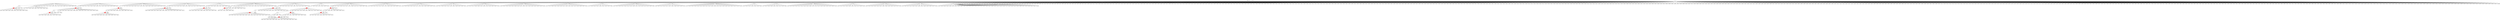 digraph g {
	"63" -> "64";
	"64" [color=indianred1, style=filled, label="44"];
	"62" -> "63";
	"63" [label="40"];
	"62" -> "65";
	"65" [label="48"];
	"57" -> "58";
	"58" [color=indianred1, style=filled, label="8"];
	"56" -> "57";
	"57" [label="26"];
	"56" -> "59";
	"59" [label="9"];
	"55" -> "56";
	"56" [color=indianred1, style=filled, label="34"];
	"54" -> "55";
	"55" [label="8"];
	"49" -> "50";
	"50" [color=indianred1, style=filled, label="2"];
	"48" -> "49";
	"49" [label="38"];
	"47" -> "48";
	"48" [color=indianred1, style=filled, label="36"];
	"46" -> "47";
	"47" [label="2"];
	"46" -> "51";
	"51" [label="10"];
	"41" -> "42";
	"42" [color=indianred1, style=filled, label="21"];
	"40" -> "41";
	"41" [label="27"];
	"34" -> "35";
	"35" [color=indianred1, style=filled, label="19"];
	"33" -> "34";
	"34" [label="33"];
	"29" -> "30";
	"30" [color=indianred1, style=filled, label="11"];
	"28" -> "29";
	"29" [label="46"];
	"28" -> "31";
	"31" [label="31"];
	"28" -> "32";
	"32" [label="5"];
	"26" -> "27";
	"27" [color=indianred1, style=filled, label="14"];
	"25" -> "26";
	"26" [label="28"];
	"24" -> "25";
	"25" [color=indianred1, style=filled, label="16"];
	"23" -> "24";
	"24" [label="14"];
	"20" -> "21";
	"21" [label="6"];
	"18" -> "19";
	"19" [color=indianred1, style=filled, label="18"];
	"17" -> "18";
	"18" [label="30"];
	"16" -> "17";
	"17" [color=indianred1, style=filled, label="20"];
	"16" -> "20";
	"20" [label="49"];
	"15" -> "16";
	"16" [label="18"];
	"14" -> "15";
	"15" [color=indianred1, style=filled, label="32"];
	"13" -> "14";
	"14" [label="20"];
	"11" -> "12";
	"12" [color=indianred1, style=filled, label="24"];
	"10" -> "11";
	"11" [label="22"];
	"9" -> "10";
	"10" [color=indianred1, style=filled, label="47"];
	"8" -> "9";
	"9" [label="24"];
	"0" -> "1";
	"1" [label="37"];
	"0" -> "2";
	"2" [label="15"];
	"0" -> "3";
	"3" [label="4"];
	"0" -> "4";
	"4" [label="50"];
	"0" -> "5";
	"5" [label="13"];
	"0" -> "6";
	"6" [label="45"];
	"0" -> "7";
	"7" [label="25"];
	"0" -> "8";
	"8" [label="47"];
	"0" -> "13";
	"13" [label="32"];
	"0" -> "22";
	"22" [label="42"];
	"0" -> "23";
	"23" [label="16"];
	"0" -> "28";
	"28" [label="11"];
	"0" -> "33";
	"33" [label="19"];
	"0" -> "36";
	"36" [label="1"];
	"0" -> "37";
	"37" [label="43"];
	"0" -> "38";
	"38" [label="29"];
	"0" -> "39";
	"39" [label="41"];
	"0" -> "40";
	"40" [label="21"];
	"0" -> "43";
	"43" [label="3"];
	"0" -> "44";
	"44" [label="35"];
	"0" -> "45";
	"45" [label="17"];
	"0" -> "46";
	"46" [label="36"];
	"0" -> "52";
	"52" [label="7"];
	"0" -> "53";
	"53" [label="39"];
	"0" -> "54";
	"54" [label="34"];
	"0" -> "60";
	"60" [label="12"];
	"0" -> "61";
	"61" [label="23"];
	"0" -> "62";
	"62" [label="44"];
	"0" [label="germline"];
	"0" -> "cell1";
	"cell1" [shape=box];
	"0" -> "cell2";
	"cell2" [shape=box];
	"4" -> "cell3";
	"cell3" [shape=box];
	"39" -> "cell4";
	"cell4" [shape=box];
	"60" -> "cell5";
	"cell5" [shape=box];
	"0" -> "cell6";
	"cell6" [shape=box];
	"61" -> "cell7";
	"cell7" [shape=box];
	"0" -> "cell8";
	"cell8" [shape=box];
	"12" -> "cell9";
	"cell9" [shape=box];
	"52" -> "cell10";
	"cell10" [shape=box];
	"0" -> "cell11";
	"cell11" [shape=box];
	"0" -> "cell12";
	"cell12" [shape=box];
	"0" -> "cell13";
	"cell13" [shape=box];
	"0" -> "cell14";
	"cell14" [shape=box];
	"28" -> "cell15";
	"cell15" [shape=box];
	"0" -> "cell16";
	"cell16" [shape=box];
	"46" -> "cell17";
	"cell17" [shape=box];
	"0" -> "cell18";
	"cell18" [shape=box];
	"43" -> "cell19";
	"cell19" [shape=box];
	"55" -> "cell20";
	"cell20" [shape=box];
	"48" -> "cell21";
	"cell21" [shape=box];
	"0" -> "cell22";
	"cell22" [shape=box];
	"0" -> "cell23";
	"cell23" [shape=box];
	"0" -> "cell24";
	"cell24" [shape=box];
	"0" -> "cell25";
	"cell25" [shape=box];
	"0" -> "cell26";
	"cell26" [shape=box];
	"37" -> "cell27";
	"cell27" [shape=box];
	"62" -> "cell28";
	"cell28" [shape=box];
	"46" -> "cell29";
	"cell29" [shape=box];
	"0" -> "cell30";
	"cell30" [shape=box];
	"17" -> "cell31";
	"cell31" [shape=box];
	"25" -> "cell32";
	"cell32" [shape=box];
	"0" -> "cell33";
	"cell33" [shape=box];
	"27" -> "cell34";
	"cell34" [shape=box];
	"62" -> "cell35";
	"cell35" [shape=box];
	"40" -> "cell36";
	"cell36" [shape=box];
	"22" -> "cell37";
	"cell37" [shape=box];
	"45" -> "cell38";
	"cell38" [shape=box];
	"64" -> "cell39";
	"cell39" [shape=box];
	"0" -> "cell40";
	"cell40" [shape=box];
	"0" -> "cell41";
	"cell41" [shape=box];
	"0" -> "cell42";
	"cell42" [shape=box];
	"43" -> "cell43";
	"cell43" [shape=box];
	"0" -> "cell44";
	"cell44" [shape=box];
	"0" -> "cell45";
	"cell45" [shape=box];
	"0" -> "cell46";
	"cell46" [shape=box];
	"0" -> "cell47";
	"cell47" [shape=box];
	"52" -> "cell48";
	"cell48" [shape=box];
	"0" -> "cell49";
	"cell49" [shape=box];
	"17" -> "cell50";
	"cell50" [shape=box];
	"56" -> "cell51";
	"cell51" [shape=box];
	"0" -> "cell52";
	"cell52" [shape=box];
	"56" -> "cell53";
	"cell53" [shape=box];
	"0" -> "cell54";
	"cell54" [shape=box];
	"50" -> "cell55";
	"cell55" [shape=box];
	"36" -> "cell56";
	"cell56" [shape=box];
	"52" -> "cell57";
	"cell57" [shape=box];
	"0" -> "cell58";
	"cell58" [shape=box];
	"8" -> "cell59";
	"cell59" [shape=box];
	"0" -> "cell60";
	"cell60" [shape=box];
	"0" -> "cell61";
	"cell61" [shape=box];
	"53" -> "cell62";
	"cell62" [shape=box];
	"13" -> "cell63";
	"cell63" [shape=box];
	"3" -> "cell64";
	"cell64" [shape=box];
	"0" -> "cell65";
	"cell65" [shape=box];
	"0" -> "cell66";
	"cell66" [shape=box];
	"12" -> "cell67";
	"cell67" [shape=box];
	"0" -> "cell68";
	"cell68" [shape=box];
	"23" -> "cell69";
	"cell69" [shape=box];
	"8" -> "cell70";
	"cell70" [shape=box];
	"0" -> "cell71";
	"cell71" [shape=box];
	"65" -> "cell72";
	"cell72" [shape=box];
	"1" -> "cell73";
	"cell73" [shape=box];
	"0" -> "cell74";
	"cell74" [shape=box];
	"60" -> "cell75";
	"cell75" [shape=box];
	"0" -> "cell76";
	"cell76" [shape=box];
	"7" -> "cell77";
	"cell77" [shape=box];
	"0" -> "cell78";
	"cell78" [shape=box];
	"44" -> "cell79";
	"cell79" [shape=box];
	"0" -> "cell80";
	"cell80" [shape=box];
	"12" -> "cell81";
	"cell81" [shape=box];
	"15" -> "cell82";
	"cell82" [shape=box];
	"27" -> "cell83";
	"cell83" [shape=box];
	"0" -> "cell84";
	"cell84" [shape=box];
	"0" -> "cell85";
	"cell85" [shape=box];
	"30" -> "cell86";
	"cell86" [shape=box];
	"0" -> "cell87";
	"cell87" [shape=box];
	"54" -> "cell88";
	"cell88" [shape=box];
	"0" -> "cell89";
	"cell89" [shape=box];
	"0" -> "cell90";
	"cell90" [shape=box];
	"0" -> "cell91";
	"cell91" [shape=box];
	"0" -> "cell92";
	"cell92" [shape=box];
	"0" -> "cell93";
	"cell93" [shape=box];
	"0" -> "cell94";
	"cell94" [shape=box];
	"0" -> "cell95";
	"cell95" [shape=box];
	"0" -> "cell96";
	"cell96" [shape=box];
	"0" -> "cell97";
	"cell97" [shape=box];
	"36" -> "cell98";
	"cell98" [shape=box];
	"19" -> "cell99";
	"cell99" [shape=box];
	"32" -> "cell100";
	"cell100" [shape=box];
	"0" -> "cell101";
	"cell101" [shape=box];
	"58" -> "cell102";
	"cell102" [shape=box];
	"39" -> "cell103";
	"cell103" [shape=box];
	"56" -> "cell104";
	"cell104" [shape=box];
	"38" -> "cell105";
	"cell105" [shape=box];
	"13" -> "cell106";
	"cell106" [shape=box];
	"40" -> "cell107";
	"cell107" [shape=box];
	"54" -> "cell108";
	"cell108" [shape=box];
	"0" -> "cell109";
	"cell109" [shape=box];
	"0" -> "cell110";
	"cell110" [shape=box];
	"3" -> "cell111";
	"cell111" [shape=box];
	"59" -> "cell112";
	"cell112" [shape=box];
	"6" -> "cell113";
	"cell113" [shape=box];
	"36" -> "cell114";
	"cell114" [shape=box];
	"62" -> "cell115";
	"cell115" [shape=box];
	"2" -> "cell116";
	"cell116" [shape=box];
	"0" -> "cell117";
	"cell117" [shape=box];
	"0" -> "cell118";
	"cell118" [shape=box];
	"25" -> "cell119";
	"cell119" [shape=box];
	"0" -> "cell120";
	"cell120" [shape=box];
	"0" -> "cell121";
	"cell121" [shape=box];
	"0" -> "cell122";
	"cell122" [shape=box];
	"4" -> "cell123";
	"cell123" [shape=box];
	"52" -> "cell124";
	"cell124" [shape=box];
	"0" -> "cell125";
	"cell125" [shape=box];
	"0" -> "cell126";
	"cell126" [shape=box];
	"0" -> "cell127";
	"cell127" [shape=box];
	"43" -> "cell128";
	"cell128" [shape=box];
	"27" -> "cell129";
	"cell129" [shape=box];
	"0" -> "cell130";
	"cell130" [shape=box];
	"35" -> "cell131";
	"cell131" [shape=box];
	"0" -> "cell132";
	"cell132" [shape=box];
	"61" -> "cell133";
	"cell133" [shape=box];
	"0" -> "cell134";
	"cell134" [shape=box];
	"0" -> "cell135";
	"cell135" [shape=box];
	"0" -> "cell136";
	"cell136" [shape=box];
	"0" -> "cell137";
	"cell137" [shape=box];
	"0" -> "cell138";
	"cell138" [shape=box];
	"37" -> "cell139";
	"cell139" [shape=box];
	"27" -> "cell140";
	"cell140" [shape=box];
	"4" -> "cell141";
	"cell141" [shape=box];
	"55" -> "cell142";
	"cell142" [shape=box];
	"65" -> "cell143";
	"cell143" [shape=box];
	"44" -> "cell144";
	"cell144" [shape=box];
	"31" -> "cell145";
	"cell145" [shape=box];
	"0" -> "cell146";
	"cell146" [shape=box];
	"0" -> "cell147";
	"cell147" [shape=box];
	"43" -> "cell148";
	"cell148" [shape=box];
	"0" -> "cell149";
	"cell149" [shape=box];
	"50" -> "cell150";
	"cell150" [shape=box];
	"0" -> "cell151";
	"cell151" [shape=box];
	"35" -> "cell152";
	"cell152" [shape=box];
	"0" -> "cell153";
	"cell153" [shape=box];
	"0" -> "cell154";
	"cell154" [shape=box];
	"29" -> "cell155";
	"cell155" [shape=box];
	"1" -> "cell156";
	"cell156" [shape=box];
	"30" -> "cell157";
	"cell157" [shape=box];
	"46" -> "cell158";
	"cell158" [shape=box];
	"0" -> "cell159";
	"cell159" [shape=box];
	"0" -> "cell160";
	"cell160" [shape=box];
	"1" -> "cell161";
	"cell161" [shape=box];
	"0" -> "cell162";
	"cell162" [shape=box];
	"0" -> "cell163";
	"cell163" [shape=box];
	"45" -> "cell164";
	"cell164" [shape=box];
	"28" -> "cell165";
	"cell165" [shape=box];
	"0" -> "cell166";
	"cell166" [shape=box];
	"0" -> "cell167";
	"cell167" [shape=box];
	"0" -> "cell168";
	"cell168" [shape=box];
	"7" -> "cell169";
	"cell169" [shape=box];
	"0" -> "cell170";
	"cell170" [shape=box];
	"0" -> "cell171";
	"cell171" [shape=box];
	"0" -> "cell172";
	"cell172" [shape=box];
	"40" -> "cell173";
	"cell173" [shape=box];
	"0" -> "cell174";
	"cell174" [shape=box];
	"0" -> "cell175";
	"cell175" [shape=box];
	"0" -> "cell176";
	"cell176" [shape=box];
	"54" -> "cell177";
	"cell177" [shape=box];
	"6" -> "cell178";
	"cell178" [shape=box];
	"0" -> "cell179";
	"cell179" [shape=box];
	"36" -> "cell180";
	"cell180" [shape=box];
	"0" -> "cell181";
	"cell181" [shape=box];
	"0" -> "cell182";
	"cell182" [shape=box];
	"42" -> "cell183";
	"cell183" [shape=box];
	"22" -> "cell184";
	"cell184" [shape=box];
	"0" -> "cell185";
	"cell185" [shape=box];
	"15" -> "cell186";
	"cell186" [shape=box];
	"26" -> "cell187";
	"cell187" [shape=box];
	"2" -> "cell188";
	"cell188" [shape=box];
	"0" -> "cell189";
	"cell189" [shape=box];
	"0" -> "cell190";
	"cell190" [shape=box];
	"12" -> "cell191";
	"cell191" [shape=box];
	"37" -> "cell192";
	"cell192" [shape=box];
	"7" -> "cell193";
	"cell193" [shape=box];
	"0" -> "cell194";
	"cell194" [shape=box];
	"59" -> "cell195";
	"cell195" [shape=box];
	"0" -> "cell196";
	"cell196" [shape=box];
	"0" -> "cell197";
	"cell197" [shape=box];
	"37" -> "cell198";
	"cell198" [shape=box];
	"0" -> "cell199";
	"cell199" [shape=box];
	"0" -> "cell200";
	"cell200" [shape=box];
	"0" -> "cell201";
	"cell201" [shape=box];
	"44" -> "cell202";
	"cell202" [shape=box];
	"10" -> "cell203";
	"cell203" [shape=box];
	"38" -> "cell204";
	"cell204" [shape=box];
	"0" -> "cell205";
	"cell205" [shape=box];
	"0" -> "cell206";
	"cell206" [shape=box];
	"62" -> "cell207";
	"cell207" [shape=box];
	"37" -> "cell208";
	"cell208" [shape=box];
	"0" -> "cell209";
	"cell209" [shape=box];
	"5" -> "cell210";
	"cell210" [shape=box];
	"0" -> "cell211";
	"cell211" [shape=box];
	"0" -> "cell212";
	"cell212" [shape=box];
	"0" -> "cell213";
	"cell213" [shape=box];
	"0" -> "cell214";
	"cell214" [shape=box];
	"0" -> "cell215";
	"cell215" [shape=box];
	"28" -> "cell216";
	"cell216" [shape=box];
	"28" -> "cell217";
	"cell217" [shape=box];
	"0" -> "cell218";
	"cell218" [shape=box];
	"0" -> "cell219";
	"cell219" [shape=box];
	"0" -> "cell220";
	"cell220" [shape=box];
	"0" -> "cell221";
	"cell221" [shape=box];
	"0" -> "cell222";
	"cell222" [shape=box];
	"7" -> "cell223";
	"cell223" [shape=box];
	"35" -> "cell224";
	"cell224" [shape=box];
	"0" -> "cell225";
	"cell225" [shape=box];
	"13" -> "cell226";
	"cell226" [shape=box];
	"0" -> "cell227";
	"cell227" [shape=box];
	"0" -> "cell228";
	"cell228" [shape=box];
	"0" -> "cell229";
	"cell229" [shape=box];
	"0" -> "cell230";
	"cell230" [shape=box];
	"15" -> "cell231";
	"cell231" [shape=box];
	"2" -> "cell232";
	"cell232" [shape=box];
	"0" -> "cell233";
	"cell233" [shape=box];
	"0" -> "cell234";
	"cell234" [shape=box];
	"0" -> "cell235";
	"cell235" [shape=box];
	"22" -> "cell236";
	"cell236" [shape=box];
	"0" -> "cell237";
	"cell237" [shape=box];
	"2" -> "cell238";
	"cell238" [shape=box];
	"0" -> "cell239";
	"cell239" [shape=box];
	"25" -> "cell240";
	"cell240" [shape=box];
	"17" -> "cell241";
	"cell241" [shape=box];
	"64" -> "cell242";
	"cell242" [shape=box];
	"11" -> "cell243";
	"cell243" [shape=box];
	"0" -> "cell244";
	"cell244" [shape=box];
	"0" -> "cell245";
	"cell245" [shape=box];
	"27" -> "cell246";
	"cell246" [shape=box];
	"36" -> "cell247";
	"cell247" [shape=box];
	"0" -> "cell248";
	"cell248" [shape=box];
	"0" -> "cell249";
	"cell249" [shape=box];
	"0" -> "cell250";
	"cell250" [shape=box];
	"54" -> "cell251";
	"cell251" [shape=box];
	"12" -> "cell252";
	"cell252" [shape=box];
	"52" -> "cell253";
	"cell253" [shape=box];
	"45" -> "cell254";
	"cell254" [shape=box];
	"3" -> "cell255";
	"cell255" [shape=box];
	"10" -> "cell256";
	"cell256" [shape=box];
	"0" -> "cell257";
	"cell257" [shape=box];
	"0" -> "cell258";
	"cell258" [shape=box];
	"53" -> "cell259";
	"cell259" [shape=box];
	"0" -> "cell260";
	"cell260" [shape=box];
	"27" -> "cell261";
	"cell261" [shape=box];
	"0" -> "cell262";
	"cell262" [shape=box];
	"39" -> "cell263";
	"cell263" [shape=box];
	"37" -> "cell264";
	"cell264" [shape=box];
	"53" -> "cell265";
	"cell265" [shape=box];
	"65" -> "cell266";
	"cell266" [shape=box];
	"3" -> "cell267";
	"cell267" [shape=box];
	"23" -> "cell268";
	"cell268" [shape=box];
	"4" -> "cell269";
	"cell269" [shape=box];
	"0" -> "cell270";
	"cell270" [shape=box];
	"1" -> "cell271";
	"cell271" [shape=box];
	"0" -> "cell272";
	"cell272" [shape=box];
	"15" -> "cell273";
	"cell273" [shape=box];
	"0" -> "cell274";
	"cell274" [shape=box];
	"43" -> "cell275";
	"cell275" [shape=box];
	"0" -> "cell276";
	"cell276" [shape=box];
	"22" -> "cell277";
	"cell277" [shape=box];
	"25" -> "cell278";
	"cell278" [shape=box];
	"0" -> "cell279";
	"cell279" [shape=box];
	"0" -> "cell280";
	"cell280" [shape=box];
	"5" -> "cell281";
	"cell281" [shape=box];
	"54" -> "cell282";
	"cell282" [shape=box];
	"0" -> "cell283";
	"cell283" [shape=box];
	"25" -> "cell284";
	"cell284" [shape=box];
	"0" -> "cell285";
	"cell285" [shape=box];
	"0" -> "cell286";
	"cell286" [shape=box];
	"19" -> "cell287";
	"cell287" [shape=box];
	"28" -> "cell288";
	"cell288" [shape=box];
	"0" -> "cell289";
	"cell289" [shape=box];
	"5" -> "cell290";
	"cell290" [shape=box];
	"36" -> "cell291";
	"cell291" [shape=box];
	"0" -> "cell292";
	"cell292" [shape=box];
	"60" -> "cell293";
	"cell293" [shape=box];
	"19" -> "cell294";
	"cell294" [shape=box];
	"0" -> "cell295";
	"cell295" [shape=box];
	"5" -> "cell296";
	"cell296" [shape=box];
	"0" -> "cell297";
	"cell297" [shape=box];
	"0" -> "cell298";
	"cell298" [shape=box];
	"0" -> "cell299";
	"cell299" [shape=box];
	"27" -> "cell300";
	"cell300" [shape=box];
	"0" -> "cell301";
	"cell301" [shape=box];
	"0" -> "cell302";
	"cell302" [shape=box];
	"0" -> "cell303";
	"cell303" [shape=box];
	"8" -> "cell304";
	"cell304" [shape=box];
	"0" -> "cell305";
	"cell305" [shape=box];
	"37" -> "cell306";
	"cell306" [shape=box];
	"0" -> "cell307";
	"cell307" [shape=box];
	"0" -> "cell308";
	"cell308" [shape=box];
	"0" -> "cell309";
	"cell309" [shape=box];
	"0" -> "cell310";
	"cell310" [shape=box];
	"0" -> "cell311";
	"cell311" [shape=box];
	"0" -> "cell312";
	"cell312" [shape=box];
	"58" -> "cell313";
	"cell313" [shape=box];
	"0" -> "cell314";
	"cell314" [shape=box];
	"19" -> "cell315";
	"cell315" [shape=box];
	"0" -> "cell316";
	"cell316" [shape=box];
	"62" -> "cell317";
	"cell317" [shape=box];
	"61" -> "cell318";
	"cell318" [shape=box];
	"0" -> "cell319";
	"cell319" [shape=box];
	"5" -> "cell320";
	"cell320" [shape=box];
	"0" -> "cell321";
	"cell321" [shape=box];
	"0" -> "cell322";
	"cell322" [shape=box];
	"0" -> "cell323";
	"cell323" [shape=box];
	"3" -> "cell324";
	"cell324" [shape=box];
	"0" -> "cell325";
	"cell325" [shape=box];
	"0" -> "cell326";
	"cell326" [shape=box];
	"61" -> "cell327";
	"cell327" [shape=box];
	"53" -> "cell328";
	"cell328" [shape=box];
	"0" -> "cell329";
	"cell329" [shape=box];
	"0" -> "cell330";
	"cell330" [shape=box];
	"43" -> "cell331";
	"cell331" [shape=box];
	"52" -> "cell332";
	"cell332" [shape=box];
	"15" -> "cell333";
	"cell333" [shape=box];
	"54" -> "cell334";
	"cell334" [shape=box];
	"0" -> "cell335";
	"cell335" [shape=box];
	"0" -> "cell336";
	"cell336" [shape=box];
	"0" -> "cell337";
	"cell337" [shape=box];
	"0" -> "cell338";
	"cell338" [shape=box];
	"42" -> "cell339";
	"cell339" [shape=box];
	"33" -> "cell340";
	"cell340" [shape=box];
	"0" -> "cell341";
	"cell341" [shape=box];
	"0" -> "cell342";
	"cell342" [shape=box];
	"0" -> "cell343";
	"cell343" [shape=box];
	"41" -> "cell344";
	"cell344" [shape=box];
	"0" -> "cell345";
	"cell345" [shape=box];
	"0" -> "cell346";
	"cell346" [shape=box];
	"0" -> "cell347";
	"cell347" [shape=box];
	"0" -> "cell348";
	"cell348" [shape=box];
	"0" -> "cell349";
	"cell349" [shape=box];
	"33" -> "cell350";
	"cell350" [shape=box];
	"36" -> "cell351";
	"cell351" [shape=box];
	"0" -> "cell352";
	"cell352" [shape=box];
	"53" -> "cell353";
	"cell353" [shape=box];
	"0" -> "cell354";
	"cell354" [shape=box];
	"0" -> "cell355";
	"cell355" [shape=box];
	"0" -> "cell356";
	"cell356" [shape=box];
	"0" -> "cell357";
	"cell357" [shape=box];
	"6" -> "cell358";
	"cell358" [shape=box];
	"64" -> "cell359";
	"cell359" [shape=box];
	"44" -> "cell360";
	"cell360" [shape=box];
	"0" -> "cell361";
	"cell361" [shape=box];
	"17" -> "cell362";
	"cell362" [shape=box];
	"39" -> "cell363";
	"cell363" [shape=box];
	"50" -> "cell364";
	"cell364" [shape=box];
	"44" -> "cell365";
	"cell365" [shape=box];
	"8" -> "cell366";
	"cell366" [shape=box];
	"62" -> "cell367";
	"cell367" [shape=box];
	"19" -> "cell368";
	"cell368" [shape=box];
	"42" -> "cell369";
	"cell369" [shape=box];
	"0" -> "cell370";
	"cell370" [shape=box];
	"0" -> "cell371";
	"cell371" [shape=box];
	"15" -> "cell372";
	"cell372" [shape=box];
	"0" -> "cell373";
	"cell373" [shape=box];
	"37" -> "cell374";
	"cell374" [shape=box];
	"0" -> "cell375";
	"cell375" [shape=box];
	"0" -> "cell376";
	"cell376" [shape=box];
	"0" -> "cell377";
	"cell377" [shape=box];
	"0" -> "cell378";
	"cell378" [shape=box];
	"0" -> "cell379";
	"cell379" [shape=box];
	"0" -> "cell380";
	"cell380" [shape=box];
	"6" -> "cell381";
	"cell381" [shape=box];
	"0" -> "cell382";
	"cell382" [shape=box];
	"54" -> "cell383";
	"cell383" [shape=box];
	"0" -> "cell384";
	"cell384" [shape=box];
	"45" -> "cell385";
	"cell385" [shape=box];
	"6" -> "cell386";
	"cell386" [shape=box];
	"0" -> "cell387";
	"cell387" [shape=box];
	"0" -> "cell388";
	"cell388" [shape=box];
	"6" -> "cell389";
	"cell389" [shape=box];
	"62" -> "cell390";
	"cell390" [shape=box];
	"0" -> "cell391";
	"cell391" [shape=box];
	"0" -> "cell392";
	"cell392" [shape=box];
	"0" -> "cell393";
	"cell393" [shape=box];
	"0" -> "cell394";
	"cell394" [shape=box];
	"0" -> "cell395";
	"cell395" [shape=box];
	"50" -> "cell396";
	"cell396" [shape=box];
	"0" -> "cell397";
	"cell397" [shape=box];
	"0" -> "cell398";
	"cell398" [shape=box];
	"5" -> "cell399";
	"cell399" [shape=box];
	"0" -> "cell400";
	"cell400" [shape=box];
	"35" -> "cell401";
	"cell401" [shape=box];
	"18" -> "cell402";
	"cell402" [shape=box];
	"27" -> "cell403";
	"cell403" [shape=box];
	"37" -> "cell404";
	"cell404" [shape=box];
	"0" -> "cell405";
	"cell405" [shape=box];
	"3" -> "cell406";
	"cell406" [shape=box];
	"0" -> "cell407";
	"cell407" [shape=box];
	"0" -> "cell408";
	"cell408" [shape=box];
	"7" -> "cell409";
	"cell409" [shape=box];
	"0" -> "cell410";
	"cell410" [shape=box];
	"0" -> "cell411";
	"cell411" [shape=box];
	"0" -> "cell412";
	"cell412" [shape=box];
	"38" -> "cell413";
	"cell413" [shape=box];
	"50" -> "cell414";
	"cell414" [shape=box];
	"0" -> "cell415";
	"cell415" [shape=box];
	"0" -> "cell416";
	"cell416" [shape=box];
	"0" -> "cell417";
	"cell417" [shape=box];
	"0" -> "cell418";
	"cell418" [shape=box];
	"0" -> "cell419";
	"cell419" [shape=box];
	"53" -> "cell420";
	"cell420" [shape=box];
	"0" -> "cell421";
	"cell421" [shape=box];
	"0" -> "cell422";
	"cell422" [shape=box];
	"0" -> "cell423";
	"cell423" [shape=box];
	"0" -> "cell424";
	"cell424" [shape=box];
	"0" -> "cell425";
	"cell425" [shape=box];
	"0" -> "cell426";
	"cell426" [shape=box];
	"0" -> "cell427";
	"cell427" [shape=box];
	"0" -> "cell428";
	"cell428" [shape=box];
	"0" -> "cell429";
	"cell429" [shape=box];
	"0" -> "cell430";
	"cell430" [shape=box];
	"0" -> "cell431";
	"cell431" [shape=box];
	"56" -> "cell432";
	"cell432" [shape=box];
	"0" -> "cell433";
	"cell433" [shape=box];
	"22" -> "cell434";
	"cell434" [shape=box];
	"5" -> "cell435";
	"cell435" [shape=box];
	"45" -> "cell436";
	"cell436" [shape=box];
	"28" -> "cell437";
	"cell437" [shape=box];
	"37" -> "cell438";
	"cell438" [shape=box];
	"0" -> "cell439";
	"cell439" [shape=box];
	"16" -> "cell440";
	"cell440" [shape=box];
	"30" -> "cell441";
	"cell441" [shape=box];
	"0" -> "cell442";
	"cell442" [shape=box];
	"0" -> "cell443";
	"cell443" [shape=box];
	"6" -> "cell444";
	"cell444" [shape=box];
	"0" -> "cell445";
	"cell445" [shape=box];
	"8" -> "cell446";
	"cell446" [shape=box];
	"0" -> "cell447";
	"cell447" [shape=box];
	"44" -> "cell448";
	"cell448" [shape=box];
	"43" -> "cell449";
	"cell449" [shape=box];
	"64" -> "cell450";
	"cell450" [shape=box];
	"54" -> "cell451";
	"cell451" [shape=box];
	"20" -> "cell452";
	"cell452" [shape=box];
	"21" -> "cell453";
	"cell453" [shape=box];
	"46" -> "cell454";
	"cell454" [shape=box];
	"0" -> "cell455";
	"cell455" [shape=box];
	"0" -> "cell456";
	"cell456" [shape=box];
	"8" -> "cell457";
	"cell457" [shape=box];
	"0" -> "cell458";
	"cell458" [shape=box];
	"2" -> "cell459";
	"cell459" [shape=box];
	"28" -> "cell460";
	"cell460" [shape=box];
	"62" -> "cell461";
	"cell461" [shape=box];
	"43" -> "cell462";
	"cell462" [shape=box];
	"0" -> "cell463";
	"cell463" [shape=box];
	"7" -> "cell464";
	"cell464" [shape=box];
	"0" -> "cell465";
	"cell465" [shape=box];
	"60" -> "cell466";
	"cell466" [shape=box];
	"42" -> "cell467";
	"cell467" [shape=box];
	"65" -> "cell468";
	"cell468" [shape=box];
	"33" -> "cell469";
	"cell469" [shape=box];
	"1" -> "cell470";
	"cell470" [shape=box];
	"28" -> "cell471";
	"cell471" [shape=box];
	"0" -> "cell472";
	"cell472" [shape=box];
	"22" -> "cell473";
	"cell473" [shape=box];
	"25" -> "cell474";
	"cell474" [shape=box];
	"0" -> "cell475";
	"cell475" [shape=box];
	"11" -> "cell476";
	"cell476" [shape=box];
	"0" -> "cell477";
	"cell477" [shape=box];
	"62" -> "cell478";
	"cell478" [shape=box];
	"0" -> "cell479";
	"cell479" [shape=box];
	"54" -> "cell480";
	"cell480" [shape=box];
	"0" -> "cell481";
	"cell481" [shape=box];
	"25" -> "cell482";
	"cell482" [shape=box];
	"0" -> "cell483";
	"cell483" [shape=box];
	"0" -> "cell484";
	"cell484" [shape=box];
	"6" -> "cell485";
	"cell485" [shape=box];
	"0" -> "cell486";
	"cell486" [shape=box];
	"62" -> "cell487";
	"cell487" [shape=box];
	"0" -> "cell488";
	"cell488" [shape=box];
	"0" -> "cell489";
	"cell489" [shape=box];
	"41" -> "cell490";
	"cell490" [shape=box];
	"0" -> "cell491";
	"cell491" [shape=box];
	"0" -> "cell492";
	"cell492" [shape=box];
	"6" -> "cell493";
	"cell493" [shape=box];
	"0" -> "cell494";
	"cell494" [shape=box];
	"0" -> "cell495";
	"cell495" [shape=box];
	"0" -> "cell496";
	"cell496" [shape=box];
	"0" -> "cell497";
	"cell497" [shape=box];
	"40" -> "cell498";
	"cell498" [shape=box];
	"0" -> "cell499";
	"cell499" [shape=box];
	"0" -> "cell500";
	"cell500" [shape=box];
	"0" -> "cell501";
	"cell501" [shape=box];
	"0" -> "cell502";
	"cell502" [shape=box];
	"0" -> "cell503";
	"cell503" [shape=box];
	"0" -> "cell504";
	"cell504" [shape=box];
	"42" -> "cell505";
	"cell505" [shape=box];
	"0" -> "cell506";
	"cell506" [shape=box];
	"0" -> "cell507";
	"cell507" [shape=box];
	"0" -> "cell508";
	"cell508" [shape=box];
	"0" -> "cell509";
	"cell509" [shape=box];
	"38" -> "cell510";
	"cell510" [shape=box];
	"10" -> "cell511";
	"cell511" [shape=box];
	"0" -> "cell512";
	"cell512" [shape=box];
	"38" -> "cell513";
	"cell513" [shape=box];
	"8" -> "cell514";
	"cell514" [shape=box];
	"39" -> "cell515";
	"cell515" [shape=box];
	"0" -> "cell516";
	"cell516" [shape=box];
	"0" -> "cell517";
	"cell517" [shape=box];
	"0" -> "cell518";
	"cell518" [shape=box];
	"48" -> "cell519";
	"cell519" [shape=box];
	"0" -> "cell520";
	"cell520" [shape=box];
	"53" -> "cell521";
	"cell521" [shape=box];
	"25" -> "cell522";
	"cell522" [shape=box];
	"0" -> "cell523";
	"cell523" [shape=box];
	"24" -> "cell524";
	"cell524" [shape=box];
	"25" -> "cell525";
	"cell525" [shape=box];
	"22" -> "cell526";
	"cell526" [shape=box];
	"0" -> "cell527";
	"cell527" [shape=box];
	"58" -> "cell528";
	"cell528" [shape=box];
	"23" -> "cell529";
	"cell529" [shape=box];
	"0" -> "cell530";
	"cell530" [shape=box];
	"42" -> "cell531";
	"cell531" [shape=box];
	"0" -> "cell532";
	"cell532" [shape=box];
	"0" -> "cell533";
	"cell533" [shape=box];
	"0" -> "cell534";
	"cell534" [shape=box];
	"0" -> "cell535";
	"cell535" [shape=box];
	"35" -> "cell536";
	"cell536" [shape=box];
	"6" -> "cell537";
	"cell537" [shape=box];
	"0" -> "cell538";
	"cell538" [shape=box];
	"0" -> "cell539";
	"cell539" [shape=box];
	"0" -> "cell540";
	"cell540" [shape=box];
	"10" -> "cell541";
	"cell541" [shape=box];
	"0" -> "cell542";
	"cell542" [shape=box];
	"0" -> "cell543";
	"cell543" [shape=box];
	"54" -> "cell544";
	"cell544" [shape=box];
	"0" -> "cell545";
	"cell545" [shape=box];
	"0" -> "cell546";
	"cell546" [shape=box];
	"0" -> "cell547";
	"cell547" [shape=box];
	"35" -> "cell548";
	"cell548" [shape=box];
	"48" -> "cell549";
	"cell549" [shape=box];
	"0" -> "cell550";
	"cell550" [shape=box];
	"0" -> "cell551";
	"cell551" [shape=box];
	"0" -> "cell552";
	"cell552" [shape=box];
	"0" -> "cell553";
	"cell553" [shape=box];
	"64" -> "cell554";
	"cell554" [shape=box];
	"53" -> "cell555";
	"cell555" [shape=box];
	"10" -> "cell556";
	"cell556" [shape=box];
	"0" -> "cell557";
	"cell557" [shape=box];
	"0" -> "cell558";
	"cell558" [shape=box];
	"0" -> "cell559";
	"cell559" [shape=box];
	"0" -> "cell560";
	"cell560" [shape=box];
	"42" -> "cell561";
	"cell561" [shape=box];
	"0" -> "cell562";
	"cell562" [shape=box];
	"0" -> "cell563";
	"cell563" [shape=box];
	"65" -> "cell564";
	"cell564" [shape=box];
	"28" -> "cell565";
	"cell565" [shape=box];
	"42" -> "cell566";
	"cell566" [shape=box];
	"35" -> "cell567";
	"cell567" [shape=box];
	"0" -> "cell568";
	"cell568" [shape=box];
	"52" -> "cell569";
	"cell569" [shape=box];
	"56" -> "cell570";
	"cell570" [shape=box];
	"0" -> "cell571";
	"cell571" [shape=box];
	"40" -> "cell572";
	"cell572" [shape=box];
	"0" -> "cell573";
	"cell573" [shape=box];
	"0" -> "cell574";
	"cell574" [shape=box];
	"47" -> "cell575";
	"cell575" [shape=box];
	"0" -> "cell576";
	"cell576" [shape=box];
	"0" -> "cell577";
	"cell577" [shape=box];
	"0" -> "cell578";
	"cell578" [shape=box];
	"0" -> "cell579";
	"cell579" [shape=box];
	"40" -> "cell580";
	"cell580" [shape=box];
	"0" -> "cell581";
	"cell581" [shape=box];
	"19" -> "cell582";
	"cell582" [shape=box];
	"0" -> "cell583";
	"cell583" [shape=box];
	"0" -> "cell584";
	"cell584" [shape=box];
	"0" -> "cell585";
	"cell585" [shape=box];
	"0" -> "cell586";
	"cell586" [shape=box];
	"50" -> "cell587";
	"cell587" [shape=box];
	"0" -> "cell588";
	"cell588" [shape=box];
	"0" -> "cell589";
	"cell589" [shape=box];
	"0" -> "cell590";
	"cell590" [shape=box];
	"0" -> "cell591";
	"cell591" [shape=box];
	"0" -> "cell592";
	"cell592" [shape=box];
	"56" -> "cell593";
	"cell593" [shape=box];
	"0" -> "cell594";
	"cell594" [shape=box];
	"0" -> "cell595";
	"cell595" [shape=box];
	"0" -> "cell596";
	"cell596" [shape=box];
	"9" -> "cell597";
	"cell597" [shape=box];
	"4" -> "cell598";
	"cell598" [shape=box];
	"10" -> "cell599";
	"cell599" [shape=box];
	"37" -> "cell600";
	"cell600" [shape=box];
	"17" -> "cell601";
	"cell601" [shape=box];
	"0" -> "cell602";
	"cell602" [shape=box];
	"0" -> "cell603";
	"cell603" [shape=box];
	"38" -> "cell604";
	"cell604" [shape=box];
	"36" -> "cell605";
	"cell605" [shape=box];
	"33" -> "cell606";
	"cell606" [shape=box];
	"0" -> "cell607";
	"cell607" [shape=box];
	"53" -> "cell608";
	"cell608" [shape=box];
	"48" -> "cell609";
	"cell609" [shape=box];
	"40" -> "cell610";
	"cell610" [shape=box];
	"0" -> "cell611";
	"cell611" [shape=box];
	"0" -> "cell612";
	"cell612" [shape=box];
	"0" -> "cell613";
	"cell613" [shape=box];
	"4" -> "cell614";
	"cell614" [shape=box];
	"0" -> "cell615";
	"cell615" [shape=box];
	"27" -> "cell616";
	"cell616" [shape=box];
	"0" -> "cell617";
	"cell617" [shape=box];
	"12" -> "cell618";
	"cell618" [shape=box];
	"0" -> "cell619";
	"cell619" [shape=box];
	"58" -> "cell620";
	"cell620" [shape=box];
	"5" -> "cell621";
	"cell621" [shape=box];
	"33" -> "cell622";
	"cell622" [shape=box];
	"39" -> "cell623";
	"cell623" [shape=box];
	"63" -> "cell624";
	"cell624" [shape=box];
	"52" -> "cell625";
	"cell625" [shape=box];
	"0" -> "cell626";
	"cell626" [shape=box];
	"23" -> "cell627";
	"cell627" [shape=box];
	"64" -> "cell628";
	"cell628" [shape=box];
	"13" -> "cell629";
	"cell629" [shape=box];
	"50" -> "cell630";
	"cell630" [shape=box];
	"0" -> "cell631";
	"cell631" [shape=box];
	"4" -> "cell632";
	"cell632" [shape=box];
	"0" -> "cell633";
	"cell633" [shape=box];
	"0" -> "cell634";
	"cell634" [shape=box];
	"0" -> "cell635";
	"cell635" [shape=box];
	"8" -> "cell636";
	"cell636" [shape=box];
	"61" -> "cell637";
	"cell637" [shape=box];
	"0" -> "cell638";
	"cell638" [shape=box];
	"52" -> "cell639";
	"cell639" [shape=box];
	"0" -> "cell640";
	"cell640" [shape=box];
	"1" -> "cell641";
	"cell641" [shape=box];
	"19" -> "cell642";
	"cell642" [shape=box];
	"0" -> "cell643";
	"cell643" [shape=box];
	"45" -> "cell644";
	"cell644" [shape=box];
	"0" -> "cell645";
	"cell645" [shape=box];
	"0" -> "cell646";
	"cell646" [shape=box];
	"19" -> "cell647";
	"cell647" [shape=box];
	"28" -> "cell648";
	"cell648" [shape=box];
	"0" -> "cell649";
	"cell649" [shape=box];
	"0" -> "cell650";
	"cell650" [shape=box];
	"23" -> "cell651";
	"cell651" [shape=box];
	"0" -> "cell652";
	"cell652" [shape=box];
	"0" -> "cell653";
	"cell653" [shape=box];
	"5" -> "cell654";
	"cell654" [shape=box];
	"0" -> "cell655";
	"cell655" [shape=box];
	"0" -> "cell656";
	"cell656" [shape=box];
	"58" -> "cell657";
	"cell657" [shape=box];
	"30" -> "cell658";
	"cell658" [shape=box];
	"63" -> "cell659";
	"cell659" [shape=box];
	"61" -> "cell660";
	"cell660" [shape=box];
	"3" -> "cell661";
	"cell661" [shape=box];
	"45" -> "cell662";
	"cell662" [shape=box];
	"18" -> "cell663";
	"cell663" [shape=box];
	"43" -> "cell664";
	"cell664" [shape=box];
	"0" -> "cell665";
	"cell665" [shape=box];
	"0" -> "cell666";
	"cell666" [shape=box];
	"56" -> "cell667";
	"cell667" [shape=box];
	"45" -> "cell668";
	"cell668" [shape=box];
	"40" -> "cell669";
	"cell669" [shape=box];
	"0" -> "cell670";
	"cell670" [shape=box];
	"61" -> "cell671";
	"cell671" [shape=box];
	"0" -> "cell672";
	"cell672" [shape=box];
	"25" -> "cell673";
	"cell673" [shape=box];
	"54" -> "cell674";
	"cell674" [shape=box];
	"46" -> "cell675";
	"cell675" [shape=box];
	"0" -> "cell676";
	"cell676" [shape=box];
	"5" -> "cell677";
	"cell677" [shape=box];
	"0" -> "cell678";
	"cell678" [shape=box];
	"0" -> "cell679";
	"cell679" [shape=box];
	"20" -> "cell680";
	"cell680" [shape=box];
	"0" -> "cell681";
	"cell681" [shape=box];
	"0" -> "cell682";
	"cell682" [shape=box];
	"56" -> "cell683";
	"cell683" [shape=box];
	"23" -> "cell684";
	"cell684" [shape=box];
	"15" -> "cell685";
	"cell685" [shape=box];
	"0" -> "cell686";
	"cell686" [shape=box];
	"31" -> "cell687";
	"cell687" [shape=box];
	"3" -> "cell688";
	"cell688" [shape=box];
	"45" -> "cell689";
	"cell689" [shape=box];
	"0" -> "cell690";
	"cell690" [shape=box];
	"0" -> "cell691";
	"cell691" [shape=box];
	"0" -> "cell692";
	"cell692" [shape=box];
	"22" -> "cell693";
	"cell693" [shape=box];
	"45" -> "cell694";
	"cell694" [shape=box];
	"62" -> "cell695";
	"cell695" [shape=box];
	"0" -> "cell696";
	"cell696" [shape=box];
	"0" -> "cell697";
	"cell697" [shape=box];
	"50" -> "cell698";
	"cell698" [shape=box];
	"30" -> "cell699";
	"cell699" [shape=box];
	"44" -> "cell700";
	"cell700" [shape=box];
	"39" -> "cell701";
	"cell701" [shape=box];
	"46" -> "cell702";
	"cell702" [shape=box];
	"23" -> "cell703";
	"cell703" [shape=box];
	"22" -> "cell704";
	"cell704" [shape=box];
	"22" -> "cell705";
	"cell705" [shape=box];
	"43" -> "cell706";
	"cell706" [shape=box];
	"0" -> "cell707";
	"cell707" [shape=box];
	"0" -> "cell708";
	"cell708" [shape=box];
	"4" -> "cell709";
	"cell709" [shape=box];
	"0" -> "cell710";
	"cell710" [shape=box];
	"12" -> "cell711";
	"cell711" [shape=box];
	"0" -> "cell712";
	"cell712" [shape=box];
	"44" -> "cell713";
	"cell713" [shape=box];
	"2" -> "cell714";
	"cell714" [shape=box];
	"1" -> "cell715";
	"cell715" [shape=box];
	"0" -> "cell716";
	"cell716" [shape=box];
	"15" -> "cell717";
	"cell717" [shape=box];
	"0" -> "cell718";
	"cell718" [shape=box];
	"0" -> "cell719";
	"cell719" [shape=box];
	"43" -> "cell720";
	"cell720" [shape=box];
	"0" -> "cell721";
	"cell721" [shape=box];
	"12" -> "cell722";
	"cell722" [shape=box];
	"48" -> "cell723";
	"cell723" [shape=box];
	"0" -> "cell724";
	"cell724" [shape=box];
	"45" -> "cell725";
	"cell725" [shape=box];
	"8" -> "cell726";
	"cell726" [shape=box];
	"0" -> "cell727";
	"cell727" [shape=box];
	"0" -> "cell728";
	"cell728" [shape=box];
	"0" -> "cell729";
	"cell729" [shape=box];
	"0" -> "cell730";
	"cell730" [shape=box];
	"63" -> "cell731";
	"cell731" [shape=box];
	"24" -> "cell732";
	"cell732" [shape=box];
	"37" -> "cell733";
	"cell733" [shape=box];
	"0" -> "cell734";
	"cell734" [shape=box];
	"0" -> "cell735";
	"cell735" [shape=box];
	"0" -> "cell736";
	"cell736" [shape=box];
	"56" -> "cell737";
	"cell737" [shape=box];
	"27" -> "cell738";
	"cell738" [shape=box];
	"19" -> "cell739";
	"cell739" [shape=box];
	"40" -> "cell740";
	"cell740" [shape=box];
	"62" -> "cell741";
	"cell741" [shape=box];
	"0" -> "cell742";
	"cell742" [shape=box];
	"0" -> "cell743";
	"cell743" [shape=box];
	"27" -> "cell744";
	"cell744" [shape=box];
	"0" -> "cell745";
	"cell745" [shape=box];
	"0" -> "cell746";
	"cell746" [shape=box];
	"56" -> "cell747";
	"cell747" [shape=box];
	"0" -> "cell748";
	"cell748" [shape=box];
	"0" -> "cell749";
	"cell749" [shape=box];
	"0" -> "cell750";
	"cell750" [shape=box];
	"34" -> "cell751";
	"cell751" [shape=box];
	"0" -> "cell752";
	"cell752" [shape=box];
	"0" -> "cell753";
	"cell753" [shape=box];
	"56" -> "cell754";
	"cell754" [shape=box];
	"0" -> "cell755";
	"cell755" [shape=box];
	"58" -> "cell756";
	"cell756" [shape=box];
	"35" -> "cell757";
	"cell757" [shape=box];
	"0" -> "cell758";
	"cell758" [shape=box];
	"22" -> "cell759";
	"cell759" [shape=box];
	"0" -> "cell760";
	"cell760" [shape=box];
	"37" -> "cell761";
	"cell761" [shape=box];
	"17" -> "cell762";
	"cell762" [shape=box];
	"0" -> "cell763";
	"cell763" [shape=box];
	"0" -> "cell764";
	"cell764" [shape=box];
	"2" -> "cell765";
	"cell765" [shape=box];
	"0" -> "cell766";
	"cell766" [shape=box];
	"43" -> "cell767";
	"cell767" [shape=box];
	"46" -> "cell768";
	"cell768" [shape=box];
	"39" -> "cell769";
	"cell769" [shape=box];
	"0" -> "cell770";
	"cell770" [shape=box];
	"8" -> "cell771";
	"cell771" [shape=box];
	"45" -> "cell772";
	"cell772" [shape=box];
	"0" -> "cell773";
	"cell773" [shape=box];
	"42" -> "cell774";
	"cell774" [shape=box];
	"0" -> "cell775";
	"cell775" [shape=box];
	"0" -> "cell776";
	"cell776" [shape=box];
	"0" -> "cell777";
	"cell777" [shape=box];
	"0" -> "cell778";
	"cell778" [shape=box];
	"22" -> "cell779";
	"cell779" [shape=box];
	"45" -> "cell780";
	"cell780" [shape=box];
	"12" -> "cell781";
	"cell781" [shape=box];
	"23" -> "cell782";
	"cell782" [shape=box];
	"61" -> "cell783";
	"cell783" [shape=box];
	"64" -> "cell784";
	"cell784" [shape=box];
	"0" -> "cell785";
	"cell785" [shape=box];
	"0" -> "cell786";
	"cell786" [shape=box];
	"6" -> "cell787";
	"cell787" [shape=box];
	"54" -> "cell788";
	"cell788" [shape=box];
	"43" -> "cell789";
	"cell789" [shape=box];
	"0" -> "cell790";
	"cell790" [shape=box];
	"42" -> "cell791";
	"cell791" [shape=box];
	"0" -> "cell792";
	"cell792" [shape=box];
	"28" -> "cell793";
	"cell793" [shape=box];
	"22" -> "cell794";
	"cell794" [shape=box];
	"0" -> "cell795";
	"cell795" [shape=box];
	"0" -> "cell796";
	"cell796" [shape=box];
	"27" -> "cell797";
	"cell797" [shape=box];
	"42" -> "cell798";
	"cell798" [shape=box];
	"37" -> "cell799";
	"cell799" [shape=box];
	"28" -> "cell800";
	"cell800" [shape=box];
	"43" -> "cell801";
	"cell801" [shape=box];
	"0" -> "cell802";
	"cell802" [shape=box];
	"42" -> "cell803";
	"cell803" [shape=box];
	"0" -> "cell804";
	"cell804" [shape=box];
	"0" -> "cell805";
	"cell805" [shape=box];
	"61" -> "cell806";
	"cell806" [shape=box];
	"3" -> "cell807";
	"cell807" [shape=box];
	"37" -> "cell808";
	"cell808" [shape=box];
	"54" -> "cell809";
	"cell809" [shape=box];
	"0" -> "cell810";
	"cell810" [shape=box];
	"0" -> "cell811";
	"cell811" [shape=box];
	"2" -> "cell812";
	"cell812" [shape=box];
	"56" -> "cell813";
	"cell813" [shape=box];
	"65" -> "cell814";
	"cell814" [shape=box];
	"0" -> "cell815";
	"cell815" [shape=box];
	"0" -> "cell816";
	"cell816" [shape=box];
	"40" -> "cell817";
	"cell817" [shape=box];
	"15" -> "cell818";
	"cell818" [shape=box];
	"5" -> "cell819";
	"cell819" [shape=box];
	"0" -> "cell820";
	"cell820" [shape=box];
	"28" -> "cell821";
	"cell821" [shape=box];
	"60" -> "cell822";
	"cell822" [shape=box];
	"0" -> "cell823";
	"cell823" [shape=box];
	"0" -> "cell824";
	"cell824" [shape=box];
	"43" -> "cell825";
	"cell825" [shape=box];
	"56" -> "cell826";
	"cell826" [shape=box];
	"64" -> "cell827";
	"cell827" [shape=box];
	"7" -> "cell828";
	"cell828" [shape=box];
	"52" -> "cell829";
	"cell829" [shape=box];
	"6" -> "cell830";
	"cell830" [shape=box];
	"0" -> "cell831";
	"cell831" [shape=box];
	"65" -> "cell832";
	"cell832" [shape=box];
	"22" -> "cell833";
	"cell833" [shape=box];
	"0" -> "cell834";
	"cell834" [shape=box];
	"62" -> "cell835";
	"cell835" [shape=box];
	"0" -> "cell836";
	"cell836" [shape=box];
	"0" -> "cell837";
	"cell837" [shape=box];
	"4" -> "cell838";
	"cell838" [shape=box];
	"0" -> "cell839";
	"cell839" [shape=box];
	"64" -> "cell840";
	"cell840" [shape=box];
	"0" -> "cell841";
	"cell841" [shape=box];
	"46" -> "cell842";
	"cell842" [shape=box];
	"17" -> "cell843";
	"cell843" [shape=box];
	"27" -> "cell844";
	"cell844" [shape=box];
	"0" -> "cell845";
	"cell845" [shape=box];
	"0" -> "cell846";
	"cell846" [shape=box];
	"40" -> "cell847";
	"cell847" [shape=box];
	"0" -> "cell848";
	"cell848" [shape=box];
	"0" -> "cell849";
	"cell849" [shape=box];
	"22" -> "cell850";
	"cell850" [shape=box];
	"0" -> "cell851";
	"cell851" [shape=box];
	"0" -> "cell852";
	"cell852" [shape=box];
	"0" -> "cell853";
	"cell853" [shape=box];
	"36" -> "cell854";
	"cell854" [shape=box];
	"0" -> "cell855";
	"cell855" [shape=box];
	"60" -> "cell856";
	"cell856" [shape=box];
	"0" -> "cell857";
	"cell857" [shape=box];
	"52" -> "cell858";
	"cell858" [shape=box];
	"0" -> "cell859";
	"cell859" [shape=box];
	"0" -> "cell860";
	"cell860" [shape=box];
	"0" -> "cell861";
	"cell861" [shape=box];
	"29" -> "cell862";
	"cell862" [shape=box];
	"0" -> "cell863";
	"cell863" [shape=box];
	"2" -> "cell864";
	"cell864" [shape=box];
	"19" -> "cell865";
	"cell865" [shape=box];
	"1" -> "cell866";
	"cell866" [shape=box];
	"0" -> "cell867";
	"cell867" [shape=box];
	"33" -> "cell868";
	"cell868" [shape=box];
	"0" -> "cell869";
	"cell869" [shape=box];
	"60" -> "cell870";
	"cell870" [shape=box];
	"0" -> "cell871";
	"cell871" [shape=box];
	"60" -> "cell872";
	"cell872" [shape=box];
	"0" -> "cell873";
	"cell873" [shape=box];
	"0" -> "cell874";
	"cell874" [shape=box];
	"0" -> "cell875";
	"cell875" [shape=box];
	"0" -> "cell876";
	"cell876" [shape=box];
	"0" -> "cell877";
	"cell877" [shape=box];
	"1" -> "cell878";
	"cell878" [shape=box];
	"43" -> "cell879";
	"cell879" [shape=box];
	"46" -> "cell880";
	"cell880" [shape=box];
	"0" -> "cell881";
	"cell881" [shape=box];
	"53" -> "cell882";
	"cell882" [shape=box];
	"0" -> "cell883";
	"cell883" [shape=box];
	"46" -> "cell884";
	"cell884" [shape=box];
	"19" -> "cell885";
	"cell885" [shape=box];
	"33" -> "cell886";
	"cell886" [shape=box];
	"0" -> "cell887";
	"cell887" [shape=box];
	"0" -> "cell888";
	"cell888" [shape=box];
	"0" -> "cell889";
	"cell889" [shape=box];
	"46" -> "cell890";
	"cell890" [shape=box];
	"39" -> "cell891";
	"cell891" [shape=box];
	"0" -> "cell892";
	"cell892" [shape=box];
	"62" -> "cell893";
	"cell893" [shape=box];
	"62" -> "cell894";
	"cell894" [shape=box];
	"65" -> "cell895";
	"cell895" [shape=box];
	"0" -> "cell896";
	"cell896" [shape=box];
	"42" -> "cell897";
	"cell897" [shape=box];
	"0" -> "cell898";
	"cell898" [shape=box];
	"0" -> "cell899";
	"cell899" [shape=box];
	"0" -> "cell900";
	"cell900" [shape=box];
	"50" -> "cell901";
	"cell901" [shape=box];
	"4" -> "cell902";
	"cell902" [shape=box];
	"0" -> "cell903";
	"cell903" [shape=box];
	"0" -> "cell904";
	"cell904" [shape=box];
	"8" -> "cell905";
	"cell905" [shape=box];
	"0" -> "cell906";
	"cell906" [shape=box];
	"65" -> "cell907";
	"cell907" [shape=box];
	"0" -> "cell908";
	"cell908" [shape=box];
	"0" -> "cell909";
	"cell909" [shape=box];
	"50" -> "cell910";
	"cell910" [shape=box];
	"57" -> "cell911";
	"cell911" [shape=box];
	"61" -> "cell912";
	"cell912" [shape=box];
	"0" -> "cell913";
	"cell913" [shape=box];
	"23" -> "cell914";
	"cell914" [shape=box];
	"58" -> "cell915";
	"cell915" [shape=box];
	"23" -> "cell916";
	"cell916" [shape=box];
	"19" -> "cell917";
	"cell917" [shape=box];
	"30" -> "cell918";
	"cell918" [shape=box];
	"0" -> "cell919";
	"cell919" [shape=box];
	"0" -> "cell920";
	"cell920" [shape=box];
	"0" -> "cell921";
	"cell921" [shape=box];
	"38" -> "cell922";
	"cell922" [shape=box];
	"0" -> "cell923";
	"cell923" [shape=box];
	"4" -> "cell924";
	"cell924" [shape=box];
	"5" -> "cell925";
	"cell925" [shape=box];
	"0" -> "cell926";
	"cell926" [shape=box];
	"0" -> "cell927";
	"cell927" [shape=box];
	"0" -> "cell928";
	"cell928" [shape=box];
	"0" -> "cell929";
	"cell929" [shape=box];
	"0" -> "cell930";
	"cell930" [shape=box];
	"0" -> "cell931";
	"cell931" [shape=box];
	"48" -> "cell932";
	"cell932" [shape=box];
	"0" -> "cell933";
	"cell933" [shape=box];
	"0" -> "cell934";
	"cell934" [shape=box];
	"13" -> "cell935";
	"cell935" [shape=box];
	"0" -> "cell936";
	"cell936" [shape=box];
	"3" -> "cell937";
	"cell937" [shape=box];
	"6" -> "cell938";
	"cell938" [shape=box];
	"0" -> "cell939";
	"cell939" [shape=box];
	"1" -> "cell940";
	"cell940" [shape=box];
	"61" -> "cell941";
	"cell941" [shape=box];
	"6" -> "cell942";
	"cell942" [shape=box];
	"0" -> "cell943";
	"cell943" [shape=box];
	"5" -> "cell944";
	"cell944" [shape=box];
	"0" -> "cell945";
	"cell945" [shape=box];
	"0" -> "cell946";
	"cell946" [shape=box];
	"7" -> "cell947";
	"cell947" [shape=box];
	"35" -> "cell948";
	"cell948" [shape=box];
	"21" -> "cell949";
	"cell949" [shape=box];
	"8" -> "cell950";
	"cell950" [shape=box];
	"7" -> "cell951";
	"cell951" [shape=box];
	"0" -> "cell952";
	"cell952" [shape=box];
	"8" -> "cell953";
	"cell953" [shape=box];
	"53" -> "cell954";
	"cell954" [shape=box];
	"5" -> "cell955";
	"cell955" [shape=box];
	"0" -> "cell956";
	"cell956" [shape=box];
	"0" -> "cell957";
	"cell957" [shape=box];
	"0" -> "cell958";
	"cell958" [shape=box];
	"0" -> "cell959";
	"cell959" [shape=box];
	"48" -> "cell960";
	"cell960" [shape=box];
	"19" -> "cell961";
	"cell961" [shape=box];
	"0" -> "cell962";
	"cell962" [shape=box];
	"0" -> "cell963";
	"cell963" [shape=box];
	"0" -> "cell964";
	"cell964" [shape=box];
	"0" -> "cell965";
	"cell965" [shape=box];
	"0" -> "cell966";
	"cell966" [shape=box];
	"0" -> "cell967";
	"cell967" [shape=box];
	"31" -> "cell968";
	"cell968" [shape=box];
	"1" -> "cell969";
	"cell969" [shape=box];
	"0" -> "cell970";
	"cell970" [shape=box];
	"0" -> "cell971";
	"cell971" [shape=box];
	"48" -> "cell972";
	"cell972" [shape=box];
	"0" -> "cell973";
	"cell973" [shape=box];
	"3" -> "cell974";
	"cell974" [shape=box];
	"37" -> "cell975";
	"cell975" [shape=box];
	"0" -> "cell976";
	"cell976" [shape=box];
	"0" -> "cell977";
	"cell977" [shape=box];
	"35" -> "cell978";
	"cell978" [shape=box];
	"0" -> "cell979";
	"cell979" [shape=box];
	"0" -> "cell980";
	"cell980" [shape=box];
	"37" -> "cell981";
	"cell981" [shape=box];
	"53" -> "cell982";
	"cell982" [shape=box];
	"0" -> "cell983";
	"cell983" [shape=box];
	"44" -> "cell984";
	"cell984" [shape=box];
	"49" -> "cell985";
	"cell985" [shape=box];
	"0" -> "cell986";
	"cell986" [shape=box];
	"0" -> "cell987";
	"cell987" [shape=box];
	"15" -> "cell988";
	"cell988" [shape=box];
	"2" -> "cell989";
	"cell989" [shape=box];
	"0" -> "cell990";
	"cell990" [shape=box];
	"0" -> "cell991";
	"cell991" [shape=box];
	"0" -> "cell992";
	"cell992" [shape=box];
	"43" -> "cell993";
	"cell993" [shape=box];
	"0" -> "cell994";
	"cell994" [shape=box];
	"0" -> "cell995";
	"cell995" [shape=box];
	"0" -> "cell996";
	"cell996" [shape=box];
	"0" -> "cell997";
	"cell997" [shape=box];
	"0" -> "cell998";
	"cell998" [shape=box];
	"0" -> "cell999";
	"cell999" [shape=box];
	"18" -> "cell1000";
	"cell1000" [shape=box];
	"0" -> "cell1001";
	"cell1001" [shape=box];
	"0" -> "cell1002";
	"cell1002" [shape=box];
	"0" -> "cell1003";
	"cell1003" [shape=box];
	"0" -> "cell1004";
	"cell1004" [shape=box];
	"0" -> "cell1005";
	"cell1005" [shape=box];
	"0" -> "cell1006";
	"cell1006" [shape=box];
	"52" -> "cell1007";
	"cell1007" [shape=box];
	"0" -> "cell1008";
	"cell1008" [shape=box];
	"0" -> "cell1009";
	"cell1009" [shape=box];
	"0" -> "cell1010";
	"cell1010" [shape=box];
	"0" -> "cell1011";
	"cell1011" [shape=box];
	"10" -> "cell1012";
	"cell1012" [shape=box];
	"0" -> "cell1013";
	"cell1013" [shape=box];
	"0" -> "cell1014";
	"cell1014" [shape=box];
	"0" -> "cell1015";
	"cell1015" [shape=box];
	"0" -> "cell1016";
	"cell1016" [shape=box];
	"0" -> "cell1017";
	"cell1017" [shape=box];
	"0" -> "cell1018";
	"cell1018" [shape=box];
	"53" -> "cell1019";
	"cell1019" [shape=box];
	"0" -> "cell1020";
	"cell1020" [shape=box];
	"0" -> "cell1021";
	"cell1021" [shape=box];
	"37" -> "cell1022";
	"cell1022" [shape=box];
	"25" -> "cell1023";
	"cell1023" [shape=box];
	"0" -> "cell1024";
	"cell1024" [shape=box];
	"0" -> "cell1025";
	"cell1025" [shape=box];
	"46" -> "cell1026";
	"cell1026" [shape=box];
	"0" -> "cell1027";
	"cell1027" [shape=box];
	"0" -> "cell1028";
	"cell1028" [shape=box];
	"58" -> "cell1029";
	"cell1029" [shape=box];
	"48" -> "cell1030";
	"cell1030" [shape=box];
	"6" -> "cell1031";
	"cell1031" [shape=box];
	"0" -> "cell1032";
	"cell1032" [shape=box];
	"0" -> "cell1033";
	"cell1033" [shape=box];
	"0" -> "cell1034";
	"cell1034" [shape=box];
	"5" -> "cell1035";
	"cell1035" [shape=box];
	"46" -> "cell1036";
	"cell1036" [shape=box];
	"0" -> "cell1037";
	"cell1037" [shape=box];
	"0" -> "cell1038";
	"cell1038" [shape=box];
	"0" -> "cell1039";
	"cell1039" [shape=box];
	"54" -> "cell1040";
	"cell1040" [shape=box];
	"0" -> "cell1041";
	"cell1041" [shape=box];
	"40" -> "cell1042";
	"cell1042" [shape=box];
	"0" -> "cell1043";
	"cell1043" [shape=box];
	"0" -> "cell1044";
	"cell1044" [shape=box];
	"37" -> "cell1045";
	"cell1045" [shape=box];
	"0" -> "cell1046";
	"cell1046" [shape=box];
	"46" -> "cell1047";
	"cell1047" [shape=box];
	"0" -> "cell1048";
	"cell1048" [shape=box];
	"43" -> "cell1049";
	"cell1049" [shape=box];
	"64" -> "cell1050";
	"cell1050" [shape=box];
	"15" -> "cell1051";
	"cell1051" [shape=box];
	"46" -> "cell1052";
	"cell1052" [shape=box];
	"27" -> "cell1053";
	"cell1053" [shape=box];
	"60" -> "cell1054";
	"cell1054" [shape=box];
	"2" -> "cell1055";
	"cell1055" [shape=box];
	"40" -> "cell1056";
	"cell1056" [shape=box];
	"4" -> "cell1057";
	"cell1057" [shape=box];
	"0" -> "cell1058";
	"cell1058" [shape=box];
	"5" -> "cell1059";
	"cell1059" [shape=box];
	"0" -> "cell1060";
	"cell1060" [shape=box];
	"52" -> "cell1061";
	"cell1061" [shape=box];
	"60" -> "cell1062";
	"cell1062" [shape=box];
	"0" -> "cell1063";
	"cell1063" [shape=box];
	"21" -> "cell1064";
	"cell1064" [shape=box];
	"28" -> "cell1065";
	"cell1065" [shape=box];
	"0" -> "cell1066";
	"cell1066" [shape=box];
	"0" -> "cell1067";
	"cell1067" [shape=box];
	"0" -> "cell1068";
	"cell1068" [shape=box];
	"57" -> "cell1069";
	"cell1069" [shape=box];
	"42" -> "cell1070";
	"cell1070" [shape=box];
	"9" -> "cell1071";
	"cell1071" [shape=box];
	"53" -> "cell1072";
	"cell1072" [shape=box];
	"0" -> "cell1073";
	"cell1073" [shape=box];
	"0" -> "cell1074";
	"cell1074" [shape=box];
	"0" -> "cell1075";
	"cell1075" [shape=box];
	"1" -> "cell1076";
	"cell1076" [shape=box];
	"20" -> "cell1077";
	"cell1077" [shape=box];
	"0" -> "cell1078";
	"cell1078" [shape=box];
	"0" -> "cell1079";
	"cell1079" [shape=box];
	"0" -> "cell1080";
	"cell1080" [shape=box];
	"0" -> "cell1081";
	"cell1081" [shape=box];
	"34" -> "cell1082";
	"cell1082" [shape=box];
	"37" -> "cell1083";
	"cell1083" [shape=box];
	"33" -> "cell1084";
	"cell1084" [shape=box];
	"27" -> "cell1085";
	"cell1085" [shape=box];
	"13" -> "cell1086";
	"cell1086" [shape=box];
	"2" -> "cell1087";
	"cell1087" [shape=box];
	"0" -> "cell1088";
	"cell1088" [shape=box];
	"17" -> "cell1089";
	"cell1089" [shape=box];
	"0" -> "cell1090";
	"cell1090" [shape=box];
	"31" -> "cell1091";
	"cell1091" [shape=box];
	"0" -> "cell1092";
	"cell1092" [shape=box];
	"23" -> "cell1093";
	"cell1093" [shape=box];
	"44" -> "cell1094";
	"cell1094" [shape=box];
	"36" -> "cell1095";
	"cell1095" [shape=box];
	"56" -> "cell1096";
	"cell1096" [shape=box];
	"0" -> "cell1097";
	"cell1097" [shape=box];
	"0" -> "cell1098";
	"cell1098" [shape=box];
	"61" -> "cell1099";
	"cell1099" [shape=box];
	"36" -> "cell1100";
	"cell1100" [shape=box];
	labelloc="t";
	label="Confidence score: -2154.156825";
}
